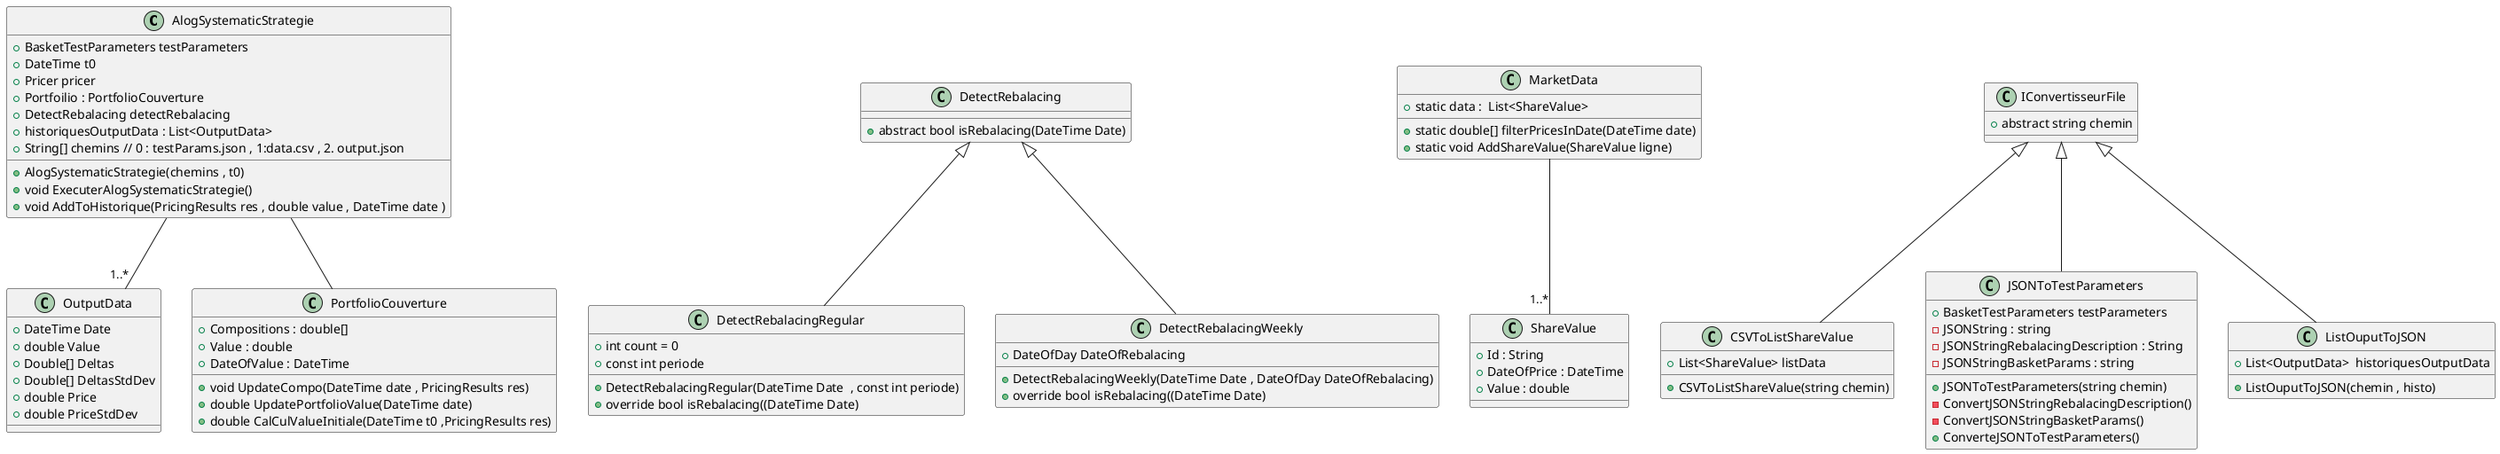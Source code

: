 @startuml conception


class   AlogSystematicStrategie {
    + BasketTestParameters testParameters
    + DateTime t0
    + Pricer pricer 
    + Portfoilio : PortfolioCouverture
    + DetectRebalacing detectRebalacing 
    + historiquesOutputData : List<OutputData>  
    + String[] chemins // 0 : testParams.json , 1:data.csv , 2. output.json

    + AlogSystematicStrategie(chemins , t0)
    + void ExecuterAlogSystematicStrategie()
    + void AddToHistorique(PricingResults res , double value , DateTime date )

}

AlogSystematicStrategie -- "1..*" OutputData
AlogSystematicStrategie -- PortfolioCouverture

class PortfolioCouverture {
    + Compositions : double[]
    + Value : double 
    + DateOfValue : DateTime 
    + void UpdateCompo(DateTime date , PricingResults res)
    + double UpdatePortfolioValue(DateTime date)
    + double CalCulValueInitiale(DateTime t0 ,PricingResults res)
}


class DetectRebalacing {
    + abstract bool isRebalacing(DateTime Date)
}

class DetectRebalacingRegular {
    + int count = 0 
    + const int periode 
    + DetectRebalacingRegular(DateTime Date  , const int periode)
    + override bool isRebalacing((DateTime Date)
}

class DetectRebalacingWeekly {
    + DateOfDay DateOfRebalacing
    + DetectRebalacingWeekly(DateTime Date , DateOfDay DateOfRebalacing) 
    + override bool isRebalacing((DateTime Date)
}

DetectRebalacing <|-- DetectRebalacingRegular
DetectRebalacing <|-- DetectRebalacingWeekly



' class CompostionActif {
'     + Actif : ShareValue
'     + Quantite : int 
' }


class OutputData {
    + DateTime Date
    + double Value
    + Double[] Deltas
    +  Double[] DeltasStdDev
    +  double Price
    + double PriceStdDev
}

class ShareValue {
    + Id : String 
    + DateOfPrice : DateTime 
    + Value : double 
}


class MarketData {
    + static data :  List<ShareValue>
    + static double[] filterPricesInDate(DateTime date)
    + static void AddShareValue(ShareValue ligne)
}


MarketData --"1..*" ShareValue


class IConvertisseurFile {
    + abstract string chemin
}


IConvertisseurFile <|-- CSVToListShareValue
IConvertisseurFile <|-- JSONToTestParameters
IConvertisseurFile <|-- ListOuputToJSON


class CSVToListShareValue {
    + List<ShareValue> listData
    + CSVToListShareValue(string chemin)
}

class JSONToTestParameters {
    + BasketTestParameters testParameters
    - JSONString : string 
    - JSONStringRebalacingDescription : String 
    - JSONStringBasketParams : string 

    + JSONToTestParameters(string chemin)
    - ConvertJSONStringRebalacingDescription()
    - ConvertJSONStringBasketParams()
    + ConverteJSONToTestParameters()
}

class ListOuputToJSON {
    +  List<OutputData>  historiquesOutputData 
    + ListOuputToJSON(chemin , histo)

}

@enduml